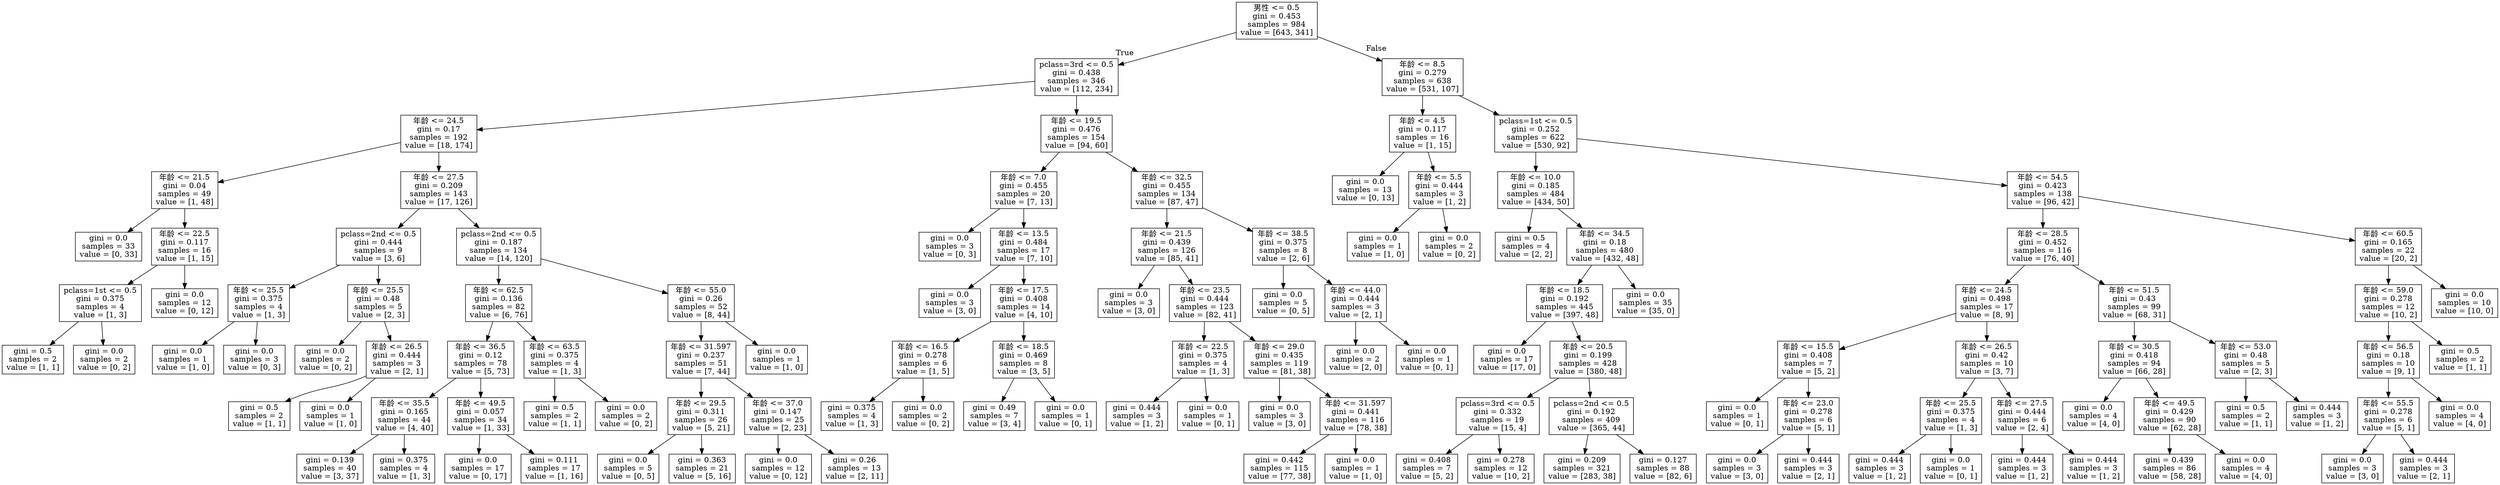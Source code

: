 digraph Tree {
node [shape=box] ;
0 [label="男性 <= 0.5\ngini = 0.453\nsamples = 984\nvalue = [643, 341]"] ;
1 [label="pclass=3rd <= 0.5\ngini = 0.438\nsamples = 346\nvalue = [112, 234]"] ;
0 -> 1 [labeldistance=2.5, labelangle=45, headlabel="True"] ;
2 [label="年龄 <= 24.5\ngini = 0.17\nsamples = 192\nvalue = [18, 174]"] ;
1 -> 2 ;
3 [label="年龄 <= 21.5\ngini = 0.04\nsamples = 49\nvalue = [1, 48]"] ;
2 -> 3 ;
4 [label="gini = 0.0\nsamples = 33\nvalue = [0, 33]"] ;
3 -> 4 ;
5 [label="年龄 <= 22.5\ngini = 0.117\nsamples = 16\nvalue = [1, 15]"] ;
3 -> 5 ;
6 [label="pclass=1st <= 0.5\ngini = 0.375\nsamples = 4\nvalue = [1, 3]"] ;
5 -> 6 ;
7 [label="gini = 0.5\nsamples = 2\nvalue = [1, 1]"] ;
6 -> 7 ;
8 [label="gini = 0.0\nsamples = 2\nvalue = [0, 2]"] ;
6 -> 8 ;
9 [label="gini = 0.0\nsamples = 12\nvalue = [0, 12]"] ;
5 -> 9 ;
10 [label="年龄 <= 27.5\ngini = 0.209\nsamples = 143\nvalue = [17, 126]"] ;
2 -> 10 ;
11 [label="pclass=2nd <= 0.5\ngini = 0.444\nsamples = 9\nvalue = [3, 6]"] ;
10 -> 11 ;
12 [label="年龄 <= 25.5\ngini = 0.375\nsamples = 4\nvalue = [1, 3]"] ;
11 -> 12 ;
13 [label="gini = 0.0\nsamples = 1\nvalue = [1, 0]"] ;
12 -> 13 ;
14 [label="gini = 0.0\nsamples = 3\nvalue = [0, 3]"] ;
12 -> 14 ;
15 [label="年龄 <= 25.5\ngini = 0.48\nsamples = 5\nvalue = [2, 3]"] ;
11 -> 15 ;
16 [label="gini = 0.0\nsamples = 2\nvalue = [0, 2]"] ;
15 -> 16 ;
17 [label="年龄 <= 26.5\ngini = 0.444\nsamples = 3\nvalue = [2, 1]"] ;
15 -> 17 ;
18 [label="gini = 0.5\nsamples = 2\nvalue = [1, 1]"] ;
17 -> 18 ;
19 [label="gini = 0.0\nsamples = 1\nvalue = [1, 0]"] ;
17 -> 19 ;
20 [label="pclass=2nd <= 0.5\ngini = 0.187\nsamples = 134\nvalue = [14, 120]"] ;
10 -> 20 ;
21 [label="年龄 <= 62.5\ngini = 0.136\nsamples = 82\nvalue = [6, 76]"] ;
20 -> 21 ;
22 [label="年龄 <= 36.5\ngini = 0.12\nsamples = 78\nvalue = [5, 73]"] ;
21 -> 22 ;
23 [label="年龄 <= 35.5\ngini = 0.165\nsamples = 44\nvalue = [4, 40]"] ;
22 -> 23 ;
24 [label="gini = 0.139\nsamples = 40\nvalue = [3, 37]"] ;
23 -> 24 ;
25 [label="gini = 0.375\nsamples = 4\nvalue = [1, 3]"] ;
23 -> 25 ;
26 [label="年龄 <= 49.5\ngini = 0.057\nsamples = 34\nvalue = [1, 33]"] ;
22 -> 26 ;
27 [label="gini = 0.0\nsamples = 17\nvalue = [0, 17]"] ;
26 -> 27 ;
28 [label="gini = 0.111\nsamples = 17\nvalue = [1, 16]"] ;
26 -> 28 ;
29 [label="年龄 <= 63.5\ngini = 0.375\nsamples = 4\nvalue = [1, 3]"] ;
21 -> 29 ;
30 [label="gini = 0.5\nsamples = 2\nvalue = [1, 1]"] ;
29 -> 30 ;
31 [label="gini = 0.0\nsamples = 2\nvalue = [0, 2]"] ;
29 -> 31 ;
32 [label="年龄 <= 55.0\ngini = 0.26\nsamples = 52\nvalue = [8, 44]"] ;
20 -> 32 ;
33 [label="年龄 <= 31.597\ngini = 0.237\nsamples = 51\nvalue = [7, 44]"] ;
32 -> 33 ;
34 [label="年龄 <= 29.5\ngini = 0.311\nsamples = 26\nvalue = [5, 21]"] ;
33 -> 34 ;
35 [label="gini = 0.0\nsamples = 5\nvalue = [0, 5]"] ;
34 -> 35 ;
36 [label="gini = 0.363\nsamples = 21\nvalue = [5, 16]"] ;
34 -> 36 ;
37 [label="年龄 <= 37.0\ngini = 0.147\nsamples = 25\nvalue = [2, 23]"] ;
33 -> 37 ;
38 [label="gini = 0.0\nsamples = 12\nvalue = [0, 12]"] ;
37 -> 38 ;
39 [label="gini = 0.26\nsamples = 13\nvalue = [2, 11]"] ;
37 -> 39 ;
40 [label="gini = 0.0\nsamples = 1\nvalue = [1, 0]"] ;
32 -> 40 ;
41 [label="年龄 <= 19.5\ngini = 0.476\nsamples = 154\nvalue = [94, 60]"] ;
1 -> 41 ;
42 [label="年龄 <= 7.0\ngini = 0.455\nsamples = 20\nvalue = [7, 13]"] ;
41 -> 42 ;
43 [label="gini = 0.0\nsamples = 3\nvalue = [0, 3]"] ;
42 -> 43 ;
44 [label="年龄 <= 13.5\ngini = 0.484\nsamples = 17\nvalue = [7, 10]"] ;
42 -> 44 ;
45 [label="gini = 0.0\nsamples = 3\nvalue = [3, 0]"] ;
44 -> 45 ;
46 [label="年龄 <= 17.5\ngini = 0.408\nsamples = 14\nvalue = [4, 10]"] ;
44 -> 46 ;
47 [label="年龄 <= 16.5\ngini = 0.278\nsamples = 6\nvalue = [1, 5]"] ;
46 -> 47 ;
48 [label="gini = 0.375\nsamples = 4\nvalue = [1, 3]"] ;
47 -> 48 ;
49 [label="gini = 0.0\nsamples = 2\nvalue = [0, 2]"] ;
47 -> 49 ;
50 [label="年龄 <= 18.5\ngini = 0.469\nsamples = 8\nvalue = [3, 5]"] ;
46 -> 50 ;
51 [label="gini = 0.49\nsamples = 7\nvalue = [3, 4]"] ;
50 -> 51 ;
52 [label="gini = 0.0\nsamples = 1\nvalue = [0, 1]"] ;
50 -> 52 ;
53 [label="年龄 <= 32.5\ngini = 0.455\nsamples = 134\nvalue = [87, 47]"] ;
41 -> 53 ;
54 [label="年龄 <= 21.5\ngini = 0.439\nsamples = 126\nvalue = [85, 41]"] ;
53 -> 54 ;
55 [label="gini = 0.0\nsamples = 3\nvalue = [3, 0]"] ;
54 -> 55 ;
56 [label="年龄 <= 23.5\ngini = 0.444\nsamples = 123\nvalue = [82, 41]"] ;
54 -> 56 ;
57 [label="年龄 <= 22.5\ngini = 0.375\nsamples = 4\nvalue = [1, 3]"] ;
56 -> 57 ;
58 [label="gini = 0.444\nsamples = 3\nvalue = [1, 2]"] ;
57 -> 58 ;
59 [label="gini = 0.0\nsamples = 1\nvalue = [0, 1]"] ;
57 -> 59 ;
60 [label="年龄 <= 29.0\ngini = 0.435\nsamples = 119\nvalue = [81, 38]"] ;
56 -> 60 ;
61 [label="gini = 0.0\nsamples = 3\nvalue = [3, 0]"] ;
60 -> 61 ;
62 [label="年龄 <= 31.597\ngini = 0.441\nsamples = 116\nvalue = [78, 38]"] ;
60 -> 62 ;
63 [label="gini = 0.442\nsamples = 115\nvalue = [77, 38]"] ;
62 -> 63 ;
64 [label="gini = 0.0\nsamples = 1\nvalue = [1, 0]"] ;
62 -> 64 ;
65 [label="年龄 <= 38.5\ngini = 0.375\nsamples = 8\nvalue = [2, 6]"] ;
53 -> 65 ;
66 [label="gini = 0.0\nsamples = 5\nvalue = [0, 5]"] ;
65 -> 66 ;
67 [label="年龄 <= 44.0\ngini = 0.444\nsamples = 3\nvalue = [2, 1]"] ;
65 -> 67 ;
68 [label="gini = 0.0\nsamples = 2\nvalue = [2, 0]"] ;
67 -> 68 ;
69 [label="gini = 0.0\nsamples = 1\nvalue = [0, 1]"] ;
67 -> 69 ;
70 [label="年龄 <= 8.5\ngini = 0.279\nsamples = 638\nvalue = [531, 107]"] ;
0 -> 70 [labeldistance=2.5, labelangle=-45, headlabel="False"] ;
71 [label="年龄 <= 4.5\ngini = 0.117\nsamples = 16\nvalue = [1, 15]"] ;
70 -> 71 ;
72 [label="gini = 0.0\nsamples = 13\nvalue = [0, 13]"] ;
71 -> 72 ;
73 [label="年龄 <= 5.5\ngini = 0.444\nsamples = 3\nvalue = [1, 2]"] ;
71 -> 73 ;
74 [label="gini = 0.0\nsamples = 1\nvalue = [1, 0]"] ;
73 -> 74 ;
75 [label="gini = 0.0\nsamples = 2\nvalue = [0, 2]"] ;
73 -> 75 ;
76 [label="pclass=1st <= 0.5\ngini = 0.252\nsamples = 622\nvalue = [530, 92]"] ;
70 -> 76 ;
77 [label="年龄 <= 10.0\ngini = 0.185\nsamples = 484\nvalue = [434, 50]"] ;
76 -> 77 ;
78 [label="gini = 0.5\nsamples = 4\nvalue = [2, 2]"] ;
77 -> 78 ;
79 [label="年龄 <= 34.5\ngini = 0.18\nsamples = 480\nvalue = [432, 48]"] ;
77 -> 79 ;
80 [label="年龄 <= 18.5\ngini = 0.192\nsamples = 445\nvalue = [397, 48]"] ;
79 -> 80 ;
81 [label="gini = 0.0\nsamples = 17\nvalue = [17, 0]"] ;
80 -> 81 ;
82 [label="年龄 <= 20.5\ngini = 0.199\nsamples = 428\nvalue = [380, 48]"] ;
80 -> 82 ;
83 [label="pclass=3rd <= 0.5\ngini = 0.332\nsamples = 19\nvalue = [15, 4]"] ;
82 -> 83 ;
84 [label="gini = 0.408\nsamples = 7\nvalue = [5, 2]"] ;
83 -> 84 ;
85 [label="gini = 0.278\nsamples = 12\nvalue = [10, 2]"] ;
83 -> 85 ;
86 [label="pclass=2nd <= 0.5\ngini = 0.192\nsamples = 409\nvalue = [365, 44]"] ;
82 -> 86 ;
87 [label="gini = 0.209\nsamples = 321\nvalue = [283, 38]"] ;
86 -> 87 ;
88 [label="gini = 0.127\nsamples = 88\nvalue = [82, 6]"] ;
86 -> 88 ;
89 [label="gini = 0.0\nsamples = 35\nvalue = [35, 0]"] ;
79 -> 89 ;
90 [label="年龄 <= 54.5\ngini = 0.423\nsamples = 138\nvalue = [96, 42]"] ;
76 -> 90 ;
91 [label="年龄 <= 28.5\ngini = 0.452\nsamples = 116\nvalue = [76, 40]"] ;
90 -> 91 ;
92 [label="年龄 <= 24.5\ngini = 0.498\nsamples = 17\nvalue = [8, 9]"] ;
91 -> 92 ;
93 [label="年龄 <= 15.5\ngini = 0.408\nsamples = 7\nvalue = [5, 2]"] ;
92 -> 93 ;
94 [label="gini = 0.0\nsamples = 1\nvalue = [0, 1]"] ;
93 -> 94 ;
95 [label="年龄 <= 23.0\ngini = 0.278\nsamples = 6\nvalue = [5, 1]"] ;
93 -> 95 ;
96 [label="gini = 0.0\nsamples = 3\nvalue = [3, 0]"] ;
95 -> 96 ;
97 [label="gini = 0.444\nsamples = 3\nvalue = [2, 1]"] ;
95 -> 97 ;
98 [label="年龄 <= 26.5\ngini = 0.42\nsamples = 10\nvalue = [3, 7]"] ;
92 -> 98 ;
99 [label="年龄 <= 25.5\ngini = 0.375\nsamples = 4\nvalue = [1, 3]"] ;
98 -> 99 ;
100 [label="gini = 0.444\nsamples = 3\nvalue = [1, 2]"] ;
99 -> 100 ;
101 [label="gini = 0.0\nsamples = 1\nvalue = [0, 1]"] ;
99 -> 101 ;
102 [label="年龄 <= 27.5\ngini = 0.444\nsamples = 6\nvalue = [2, 4]"] ;
98 -> 102 ;
103 [label="gini = 0.444\nsamples = 3\nvalue = [1, 2]"] ;
102 -> 103 ;
104 [label="gini = 0.444\nsamples = 3\nvalue = [1, 2]"] ;
102 -> 104 ;
105 [label="年龄 <= 51.5\ngini = 0.43\nsamples = 99\nvalue = [68, 31]"] ;
91 -> 105 ;
106 [label="年龄 <= 30.5\ngini = 0.418\nsamples = 94\nvalue = [66, 28]"] ;
105 -> 106 ;
107 [label="gini = 0.0\nsamples = 4\nvalue = [4, 0]"] ;
106 -> 107 ;
108 [label="年龄 <= 49.5\ngini = 0.429\nsamples = 90\nvalue = [62, 28]"] ;
106 -> 108 ;
109 [label="gini = 0.439\nsamples = 86\nvalue = [58, 28]"] ;
108 -> 109 ;
110 [label="gini = 0.0\nsamples = 4\nvalue = [4, 0]"] ;
108 -> 110 ;
111 [label="年龄 <= 53.0\ngini = 0.48\nsamples = 5\nvalue = [2, 3]"] ;
105 -> 111 ;
112 [label="gini = 0.5\nsamples = 2\nvalue = [1, 1]"] ;
111 -> 112 ;
113 [label="gini = 0.444\nsamples = 3\nvalue = [1, 2]"] ;
111 -> 113 ;
114 [label="年龄 <= 60.5\ngini = 0.165\nsamples = 22\nvalue = [20, 2]"] ;
90 -> 114 ;
115 [label="年龄 <= 59.0\ngini = 0.278\nsamples = 12\nvalue = [10, 2]"] ;
114 -> 115 ;
116 [label="年龄 <= 56.5\ngini = 0.18\nsamples = 10\nvalue = [9, 1]"] ;
115 -> 116 ;
117 [label="年龄 <= 55.5\ngini = 0.278\nsamples = 6\nvalue = [5, 1]"] ;
116 -> 117 ;
118 [label="gini = 0.0\nsamples = 3\nvalue = [3, 0]"] ;
117 -> 118 ;
119 [label="gini = 0.444\nsamples = 3\nvalue = [2, 1]"] ;
117 -> 119 ;
120 [label="gini = 0.0\nsamples = 4\nvalue = [4, 0]"] ;
116 -> 120 ;
121 [label="gini = 0.5\nsamples = 2\nvalue = [1, 1]"] ;
115 -> 121 ;
122 [label="gini = 0.0\nsamples = 10\nvalue = [10, 0]"] ;
114 -> 122 ;
}